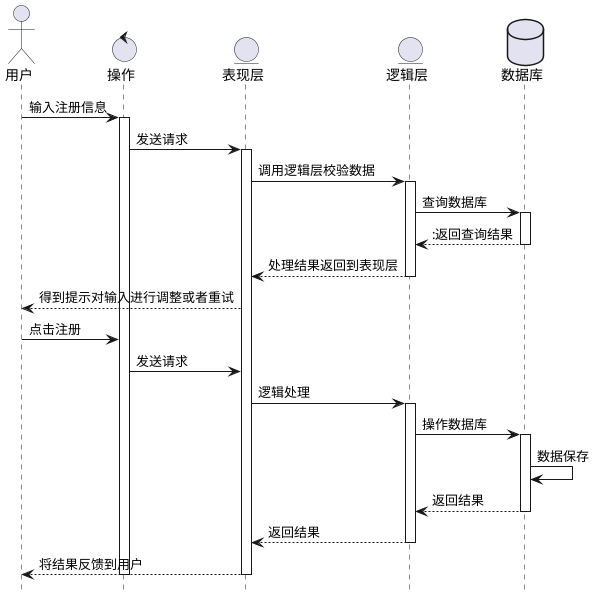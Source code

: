 @startuml
hide footbox
actor 用户 as user
control 操作 as control
entity 表现层 as view
entity 逻辑层 as service
database 数据库 as db
user -> control:输入注册信息
control ++
control -> view:发送请求
view ++
view -> service:调用逻辑层校验数据
service ++
service -> db:查询数据库
db++
return:返回查询结果
service-->view:处理结果返回到表现层
service --
view-->user:得到提示对输入进行调整或者重试
user->control:点击注册
control->view:发送请求
view->service:逻辑处理
service++
service->db:操作数据库
db++
db->db:数据保存
db-->service:返回结果
db--
service-->view:返回结果
service--
view-->user:将结果反馈到用户
view--
control--
@enduml